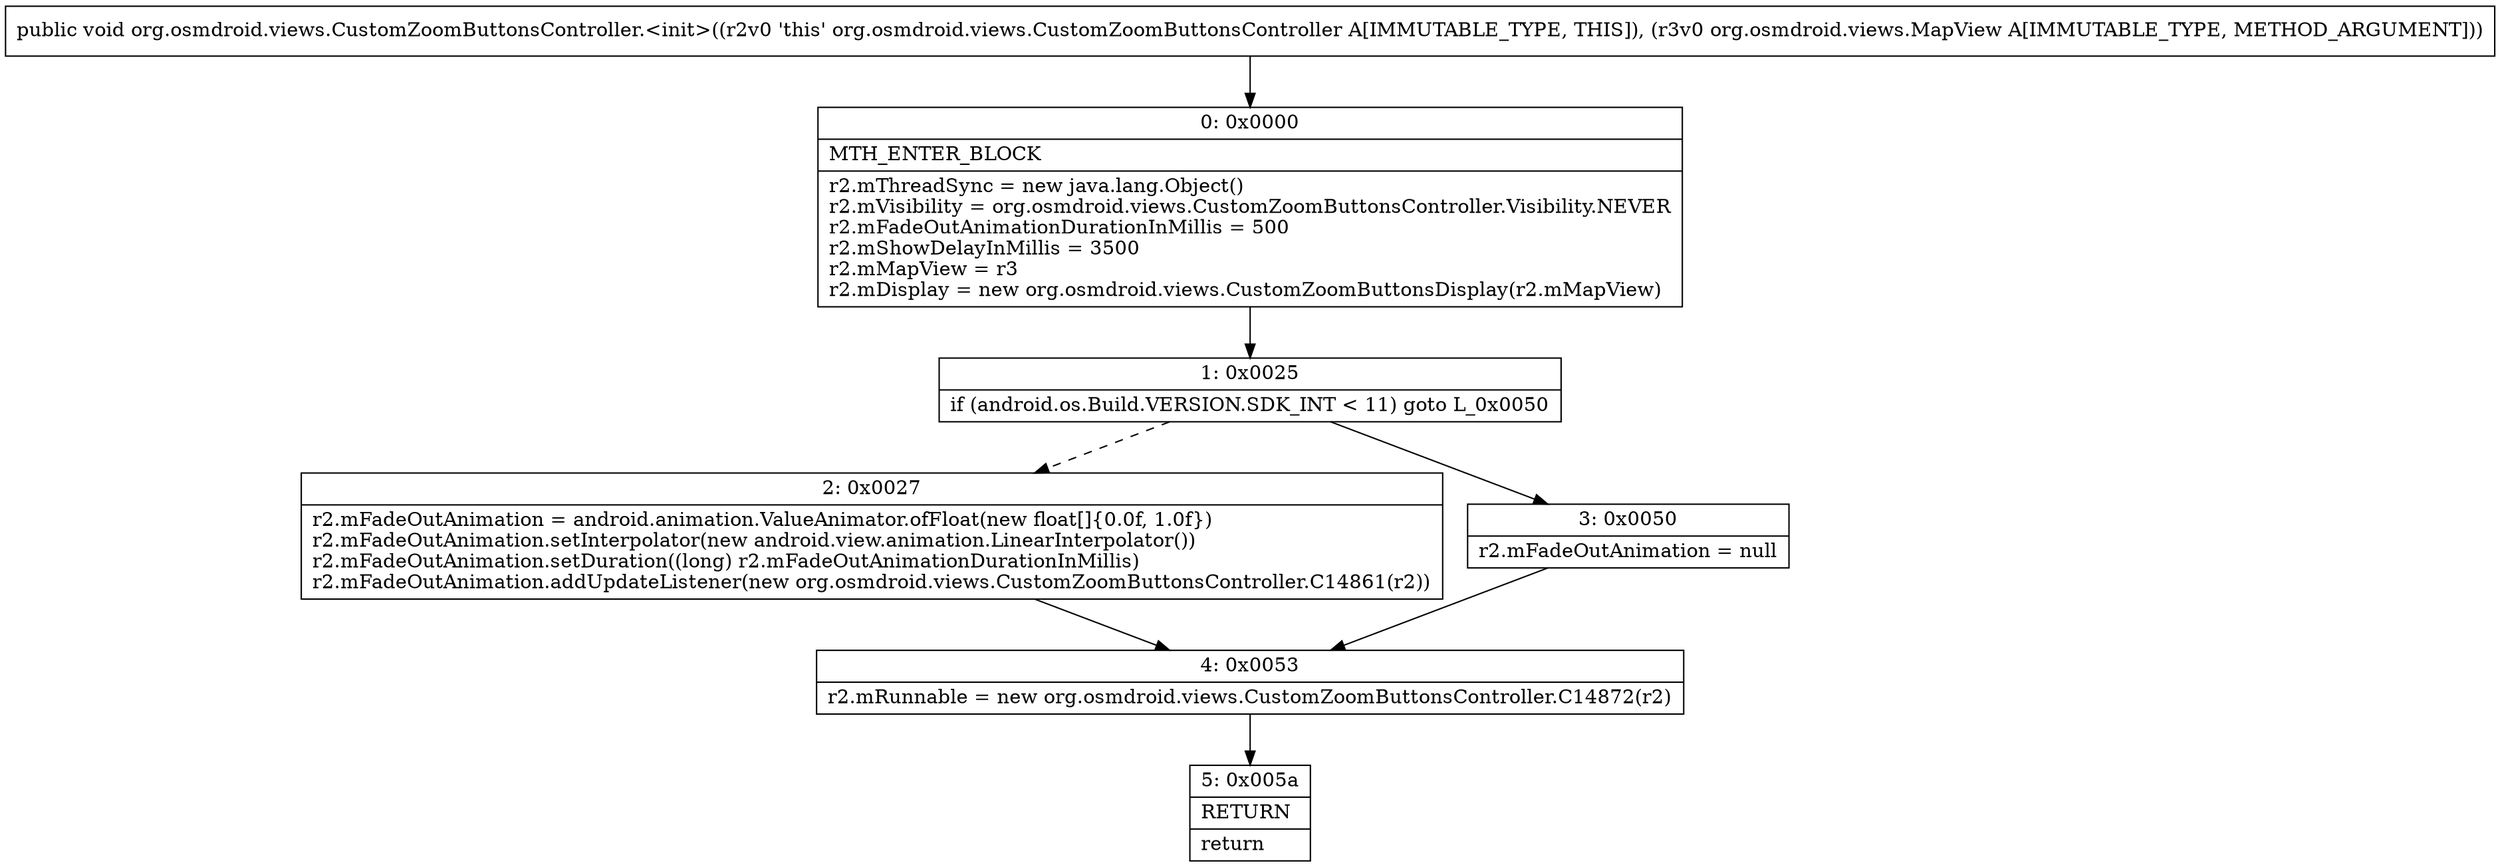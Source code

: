 digraph "CFG fororg.osmdroid.views.CustomZoomButtonsController.\<init\>(Lorg\/osmdroid\/views\/MapView;)V" {
Node_0 [shape=record,label="{0\:\ 0x0000|MTH_ENTER_BLOCK\l|r2.mThreadSync = new java.lang.Object()\lr2.mVisibility = org.osmdroid.views.CustomZoomButtonsController.Visibility.NEVER\lr2.mFadeOutAnimationDurationInMillis = 500\lr2.mShowDelayInMillis = 3500\lr2.mMapView = r3\lr2.mDisplay = new org.osmdroid.views.CustomZoomButtonsDisplay(r2.mMapView)\l}"];
Node_1 [shape=record,label="{1\:\ 0x0025|if (android.os.Build.VERSION.SDK_INT \< 11) goto L_0x0050\l}"];
Node_2 [shape=record,label="{2\:\ 0x0027|r2.mFadeOutAnimation = android.animation.ValueAnimator.ofFloat(new float[]\{0.0f, 1.0f\})\lr2.mFadeOutAnimation.setInterpolator(new android.view.animation.LinearInterpolator())\lr2.mFadeOutAnimation.setDuration((long) r2.mFadeOutAnimationDurationInMillis)\lr2.mFadeOutAnimation.addUpdateListener(new org.osmdroid.views.CustomZoomButtonsController.C14861(r2))\l}"];
Node_3 [shape=record,label="{3\:\ 0x0050|r2.mFadeOutAnimation = null\l}"];
Node_4 [shape=record,label="{4\:\ 0x0053|r2.mRunnable = new org.osmdroid.views.CustomZoomButtonsController.C14872(r2)\l}"];
Node_5 [shape=record,label="{5\:\ 0x005a|RETURN\l|return\l}"];
MethodNode[shape=record,label="{public void org.osmdroid.views.CustomZoomButtonsController.\<init\>((r2v0 'this' org.osmdroid.views.CustomZoomButtonsController A[IMMUTABLE_TYPE, THIS]), (r3v0 org.osmdroid.views.MapView A[IMMUTABLE_TYPE, METHOD_ARGUMENT])) }"];
MethodNode -> Node_0;
Node_0 -> Node_1;
Node_1 -> Node_2[style=dashed];
Node_1 -> Node_3;
Node_2 -> Node_4;
Node_3 -> Node_4;
Node_4 -> Node_5;
}

